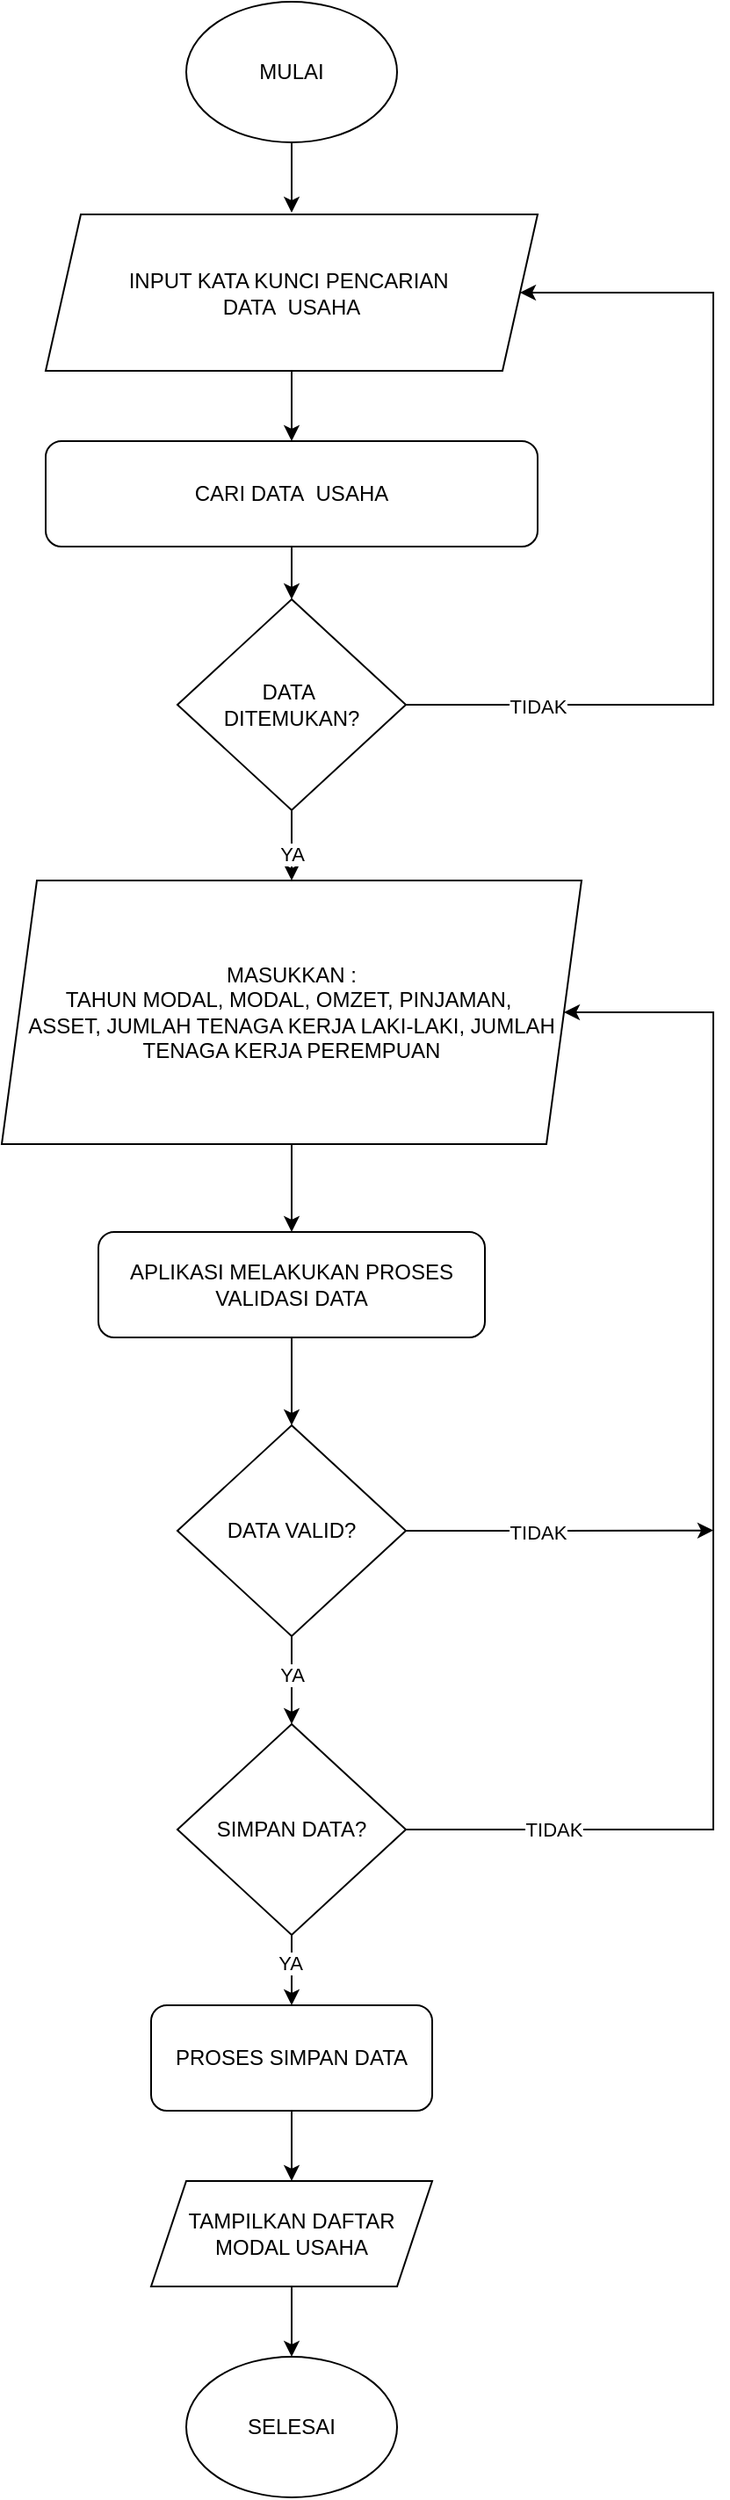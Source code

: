 <mxfile version="25.0.1">
  <diagram name="Page-1" id="3eXrboO8lMh7XQcjpBLW">
    <mxGraphModel dx="2887" dy="1547" grid="1" gridSize="10" guides="1" tooltips="1" connect="1" arrows="1" fold="1" page="1" pageScale="1" pageWidth="850" pageHeight="1100" math="0" shadow="0">
      <root>
        <mxCell id="0" />
        <mxCell id="1" parent="0" />
        <mxCell id="LaQi40CDLTWw2OUc-ljt-1" style="edgeStyle=orthogonalEdgeStyle;rounded=0;orthogonalLoop=1;jettySize=auto;html=1;" edge="1" parent="1" source="LaQi40CDLTWw2OUc-ljt-2">
          <mxGeometry relative="1" as="geometry">
            <mxPoint x="400" y="180" as="targetPoint" />
          </mxGeometry>
        </mxCell>
        <mxCell id="LaQi40CDLTWw2OUc-ljt-2" value="MULAI" style="ellipse;whiteSpace=wrap;html=1;" vertex="1" parent="1">
          <mxGeometry x="340" y="60" width="120" height="80" as="geometry" />
        </mxCell>
        <mxCell id="LaQi40CDLTWw2OUc-ljt-3" style="edgeStyle=orthogonalEdgeStyle;rounded=0;orthogonalLoop=1;jettySize=auto;html=1;entryX=0.5;entryY=0;entryDx=0;entryDy=0;" edge="1" parent="1" source="LaQi40CDLTWw2OUc-ljt-12" target="LaQi40CDLTWw2OUc-ljt-10">
          <mxGeometry relative="1" as="geometry" />
        </mxCell>
        <mxCell id="LaQi40CDLTWw2OUc-ljt-4" style="edgeStyle=orthogonalEdgeStyle;rounded=0;orthogonalLoop=1;jettySize=auto;html=1;entryX=0.5;entryY=0;entryDx=0;entryDy=0;" edge="1" parent="1" source="LaQi40CDLTWw2OUc-ljt-5" target="LaQi40CDLTWw2OUc-ljt-23">
          <mxGeometry relative="1" as="geometry" />
        </mxCell>
        <mxCell id="LaQi40CDLTWw2OUc-ljt-5" value="INPUT KATA KUNCI PENCARIAN&amp;nbsp;&lt;div&gt;DATA&amp;nbsp; USAHA&lt;/div&gt;" style="shape=parallelogram;perimeter=parallelogramPerimeter;whiteSpace=wrap;html=1;fixedSize=1;" vertex="1" parent="1">
          <mxGeometry x="260" y="181" width="280" height="89" as="geometry" />
        </mxCell>
        <mxCell id="LaQi40CDLTWw2OUc-ljt-6" style="edgeStyle=orthogonalEdgeStyle;rounded=0;orthogonalLoop=1;jettySize=auto;html=1;exitX=0.5;exitY=1;exitDx=0;exitDy=0;entryX=0.5;entryY=0;entryDx=0;entryDy=0;" edge="1" parent="1" source="LaQi40CDLTWw2OUc-ljt-10" target="LaQi40CDLTWw2OUc-ljt-17">
          <mxGeometry relative="1" as="geometry" />
        </mxCell>
        <mxCell id="LaQi40CDLTWw2OUc-ljt-7" value="YA" style="edgeLabel;html=1;align=center;verticalAlign=middle;resizable=0;points=[];" vertex="1" connectable="0" parent="LaQi40CDLTWw2OUc-ljt-6">
          <mxGeometry x="-0.129" relative="1" as="geometry">
            <mxPoint as="offset" />
          </mxGeometry>
        </mxCell>
        <mxCell id="LaQi40CDLTWw2OUc-ljt-8" style="edgeStyle=orthogonalEdgeStyle;rounded=0;orthogonalLoop=1;jettySize=auto;html=1;exitX=1;exitY=0.5;exitDx=0;exitDy=0;" edge="1" parent="1" source="LaQi40CDLTWw2OUc-ljt-10">
          <mxGeometry relative="1" as="geometry">
            <mxPoint x="640" y="929.8" as="targetPoint" />
          </mxGeometry>
        </mxCell>
        <mxCell id="LaQi40CDLTWw2OUc-ljt-9" value="TIDAK" style="edgeLabel;html=1;align=center;verticalAlign=middle;resizable=0;points=[];" vertex="1" connectable="0" parent="LaQi40CDLTWw2OUc-ljt-8">
          <mxGeometry x="-0.146" y="-1" relative="1" as="geometry">
            <mxPoint as="offset" />
          </mxGeometry>
        </mxCell>
        <mxCell id="LaQi40CDLTWw2OUc-ljt-10" value="DATA VALID?" style="rhombus;whiteSpace=wrap;html=1;" vertex="1" parent="1">
          <mxGeometry x="335" y="870" width="130" height="120" as="geometry" />
        </mxCell>
        <mxCell id="LaQi40CDLTWw2OUc-ljt-11" value="SELESAI" style="ellipse;whiteSpace=wrap;html=1;" vertex="1" parent="1">
          <mxGeometry x="340" y="1400" width="120" height="80" as="geometry" />
        </mxCell>
        <mxCell id="LaQi40CDLTWw2OUc-ljt-12" value="APLIKASI MELAKUKAN PROSES VALIDASI DATA" style="rounded=1;whiteSpace=wrap;html=1;" vertex="1" parent="1">
          <mxGeometry x="290" y="760" width="220" height="60" as="geometry" />
        </mxCell>
        <mxCell id="LaQi40CDLTWw2OUc-ljt-13" style="edgeStyle=orthogonalEdgeStyle;rounded=0;orthogonalLoop=1;jettySize=auto;html=1;exitX=1;exitY=0.5;exitDx=0;exitDy=0;entryX=1;entryY=0.5;entryDx=0;entryDy=0;" edge="1" parent="1" source="LaQi40CDLTWw2OUc-ljt-17" target="LaQi40CDLTWw2OUc-ljt-30">
          <mxGeometry relative="1" as="geometry">
            <mxPoint x="640" y="640" as="targetPoint" />
            <Array as="points">
              <mxPoint x="640" y="1100" />
              <mxPoint x="640" y="635" />
            </Array>
          </mxGeometry>
        </mxCell>
        <mxCell id="LaQi40CDLTWw2OUc-ljt-14" value="TIDAK" style="edgeLabel;html=1;align=center;verticalAlign=middle;resizable=0;points=[];" vertex="1" connectable="0" parent="LaQi40CDLTWw2OUc-ljt-13">
          <mxGeometry x="-0.769" relative="1" as="geometry">
            <mxPoint as="offset" />
          </mxGeometry>
        </mxCell>
        <mxCell id="LaQi40CDLTWw2OUc-ljt-15" style="edgeStyle=orthogonalEdgeStyle;rounded=0;orthogonalLoop=1;jettySize=auto;html=1;entryX=0.5;entryY=0;entryDx=0;entryDy=0;" edge="1" parent="1" source="LaQi40CDLTWw2OUc-ljt-17">
          <mxGeometry relative="1" as="geometry">
            <mxPoint x="400" y="1200" as="targetPoint" />
          </mxGeometry>
        </mxCell>
        <mxCell id="LaQi40CDLTWw2OUc-ljt-16" value="YA" style="edgeLabel;html=1;align=center;verticalAlign=middle;resizable=0;points=[];" vertex="1" connectable="0" parent="LaQi40CDLTWw2OUc-ljt-15">
          <mxGeometry x="-0.199" y="-1" relative="1" as="geometry">
            <mxPoint as="offset" />
          </mxGeometry>
        </mxCell>
        <mxCell id="LaQi40CDLTWw2OUc-ljt-17" value="SIMPAN DATA?" style="rhombus;whiteSpace=wrap;html=1;" vertex="1" parent="1">
          <mxGeometry x="335" y="1040" width="130" height="120" as="geometry" />
        </mxCell>
        <mxCell id="LaQi40CDLTWw2OUc-ljt-18" style="edgeStyle=orthogonalEdgeStyle;rounded=0;orthogonalLoop=1;jettySize=auto;html=1;exitX=0.5;exitY=1;exitDx=0;exitDy=0;entryX=0.5;entryY=0;entryDx=0;entryDy=0;" edge="1" parent="1" source="LaQi40CDLTWw2OUc-ljt-19" target="LaQi40CDLTWw2OUc-ljt-21">
          <mxGeometry relative="1" as="geometry" />
        </mxCell>
        <mxCell id="LaQi40CDLTWw2OUc-ljt-19" value="PROSES SIMPAN DATA" style="rounded=1;whiteSpace=wrap;html=1;" vertex="1" parent="1">
          <mxGeometry x="320" y="1200" width="160" height="60" as="geometry" />
        </mxCell>
        <mxCell id="LaQi40CDLTWw2OUc-ljt-20" style="edgeStyle=orthogonalEdgeStyle;rounded=0;orthogonalLoop=1;jettySize=auto;html=1;exitX=0.5;exitY=1;exitDx=0;exitDy=0;entryX=0.5;entryY=0;entryDx=0;entryDy=0;" edge="1" parent="1" source="LaQi40CDLTWw2OUc-ljt-21" target="LaQi40CDLTWw2OUc-ljt-11">
          <mxGeometry relative="1" as="geometry" />
        </mxCell>
        <mxCell id="LaQi40CDLTWw2OUc-ljt-21" value="TAMPILKAN DAFTAR MODAL USAHA" style="shape=parallelogram;perimeter=parallelogramPerimeter;whiteSpace=wrap;html=1;fixedSize=1;" vertex="1" parent="1">
          <mxGeometry x="320" y="1300" width="160" height="60" as="geometry" />
        </mxCell>
        <mxCell id="LaQi40CDLTWw2OUc-ljt-22" style="edgeStyle=orthogonalEdgeStyle;rounded=0;orthogonalLoop=1;jettySize=auto;html=1;entryX=0.5;entryY=0;entryDx=0;entryDy=0;" edge="1" parent="1" source="LaQi40CDLTWw2OUc-ljt-23" target="LaQi40CDLTWw2OUc-ljt-28">
          <mxGeometry relative="1" as="geometry" />
        </mxCell>
        <mxCell id="LaQi40CDLTWw2OUc-ljt-23" value="CARI DATA&amp;nbsp; USAHA" style="rounded=1;whiteSpace=wrap;html=1;" vertex="1" parent="1">
          <mxGeometry x="260" y="310" width="280" height="60" as="geometry" />
        </mxCell>
        <mxCell id="LaQi40CDLTWw2OUc-ljt-24" style="edgeStyle=orthogonalEdgeStyle;rounded=0;orthogonalLoop=1;jettySize=auto;html=1;entryX=0.5;entryY=0;entryDx=0;entryDy=0;" edge="1" parent="1" source="LaQi40CDLTWw2OUc-ljt-28" target="LaQi40CDLTWw2OUc-ljt-30">
          <mxGeometry relative="1" as="geometry" />
        </mxCell>
        <mxCell id="LaQi40CDLTWw2OUc-ljt-25" value="YA" style="edgeLabel;html=1;align=center;verticalAlign=middle;resizable=0;points=[];" vertex="1" connectable="0" parent="LaQi40CDLTWw2OUc-ljt-24">
          <mxGeometry x="0.249" relative="1" as="geometry">
            <mxPoint as="offset" />
          </mxGeometry>
        </mxCell>
        <mxCell id="LaQi40CDLTWw2OUc-ljt-26" style="edgeStyle=orthogonalEdgeStyle;rounded=0;orthogonalLoop=1;jettySize=auto;html=1;exitX=1;exitY=0.5;exitDx=0;exitDy=0;entryX=1;entryY=0.5;entryDx=0;entryDy=0;" edge="1" parent="1" source="LaQi40CDLTWw2OUc-ljt-28" target="LaQi40CDLTWw2OUc-ljt-5">
          <mxGeometry relative="1" as="geometry">
            <mxPoint x="680" y="469.8" as="targetPoint" />
            <Array as="points">
              <mxPoint x="640" y="460" />
              <mxPoint x="640" y="226" />
            </Array>
          </mxGeometry>
        </mxCell>
        <mxCell id="LaQi40CDLTWw2OUc-ljt-27" value="TIDAK" style="edgeLabel;html=1;align=center;verticalAlign=middle;resizable=0;points=[];" vertex="1" connectable="0" parent="LaQi40CDLTWw2OUc-ljt-26">
          <mxGeometry x="-0.712" y="-1" relative="1" as="geometry">
            <mxPoint as="offset" />
          </mxGeometry>
        </mxCell>
        <mxCell id="LaQi40CDLTWw2OUc-ljt-28" value="DATA&amp;nbsp;&lt;div&gt;DITEMUKAN?&lt;/div&gt;" style="rhombus;whiteSpace=wrap;html=1;" vertex="1" parent="1">
          <mxGeometry x="335" y="400" width="130" height="120" as="geometry" />
        </mxCell>
        <mxCell id="LaQi40CDLTWw2OUc-ljt-29" style="edgeStyle=orthogonalEdgeStyle;rounded=0;orthogonalLoop=1;jettySize=auto;html=1;entryX=0.5;entryY=0;entryDx=0;entryDy=0;" edge="1" parent="1" source="LaQi40CDLTWw2OUc-ljt-30" target="LaQi40CDLTWw2OUc-ljt-12">
          <mxGeometry relative="1" as="geometry" />
        </mxCell>
        <mxCell id="LaQi40CDLTWw2OUc-ljt-30" value="MASUKKAN :&lt;br&gt;TAHUN MODAL, MODAL, OMZET, PINJAMAN,&amp;nbsp;&lt;div&gt;ASSET, JUMLAH TENAGA KERJA LAKI-LAKI, JUMLAH TENAGA KERJA PEREMPUAN&lt;/div&gt;" style="shape=parallelogram;perimeter=parallelogramPerimeter;whiteSpace=wrap;html=1;fixedSize=1;" vertex="1" parent="1">
          <mxGeometry x="235" y="560" width="330" height="150" as="geometry" />
        </mxCell>
      </root>
    </mxGraphModel>
  </diagram>
</mxfile>
